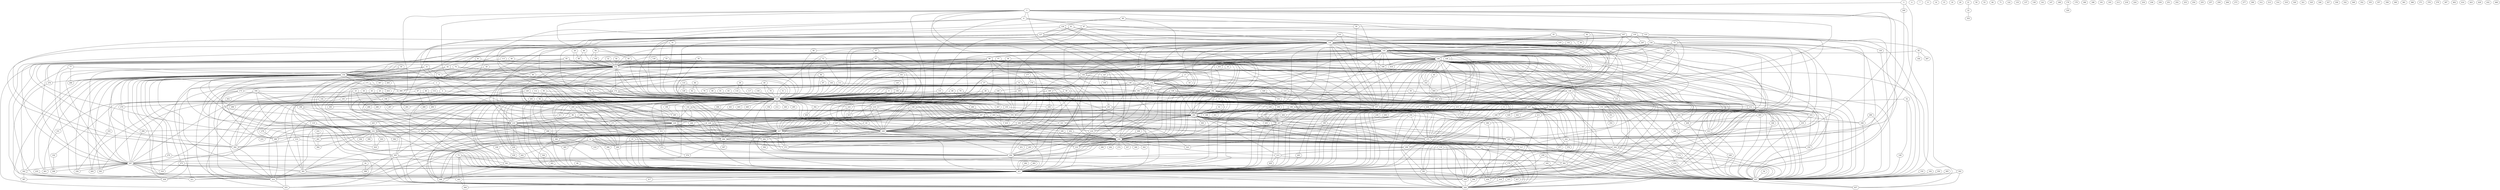 graph {
	0 -- 185
	0 -- 226
	0 -- 227
	1 -- 2
	1 -- 407
	2 -- 185
	2 -- 407
	3 -- 5
	3 -- 240
	3 -- 242
	4
	5 -- 6
	5 -- 60
	5 -- 107
	5 -- 158
	5 -- 219
	5 -- 221
	5 -- 226
	5 -- 227
	5 -- 242
	5 -- 244
	5 -- 373
	5 -- 407
	5 -- 425
	6 -- 67
	6 -- 98
	6 -- 144
	6 -- 146
	6 -- 226
	6 -- 227
	7
	8
	9 -- 298
	9 -- 299
	9 -- 385
	9 -- 386
	9 -- 407
	9 -- 448
	9 -- 450
	10 -- 298
	10 -- 299
	10 -- 407
	11 -- 248
	12 -- 111
	12 -- 152
	12 -- 185
	12 -- 230
	13 -- 201
	13 -- 204
	13 -- 375
	14
	15
	16 -- 17
	17 -- 18
	17 -- 175
	17 -- 181
	19
	20
	21 -- 22
	22 -- 353
	23 -- 101
	23 -- 185
	23 -- 286
	24 -- 102
	24 -- 185
	24 -- 288
	25 -- 104
	25 -- 185
	25 -- 291
	26 -- 185
	26 -- 226
	26 -- 227
	26 -- 391
	27 -- 30
	27 -- 185
	27 -- 226
	27 -- 227
	28 -- 75
	28 -- 185
	29 -- 89
	29 -- 152
	30 -- 185
	30 -- 211
	31 -- 75
	31 -- 154
	31 -- 185
	31 -- 297
	32 -- 152
	33 -- 165
	33 -- 185
	33 -- 370
	34 -- 398
	34 -- 436
	35 -- 36
	35 -- 144
	35 -- 146
	37 -- 43
	37 -- 87
	37 -- 152
	38 -- 152
	38 -- 226
	38 -- 227
	38 -- 426
	39 -- 116
	39 -- 185
	40 -- 76
	40 -- 78
	40 -- 185
	41 -- 42
	41 -- 185
	42 -- 154
	42 -- 185
	42 -- 395
	43 -- 226
	43 -- 227
	44 -- 154
	44 -- 185
	44 -- 296
	44 -- 297
	45 -- 103
	45 -- 185
	45 -- 287
	46 -- 106
	46 -- 185
	46 -- 290
	47 -- 105
	47 -- 185
	47 -- 289
	48 -- 152
	48 -- 421
	49 -- 185
	49 -- 260
	50
	51 -- 185
	52 -- 149
	52 -- 153
	52 -- 425
	53
	54 -- 425
	55 -- 152
	55 -- 216
	56 -- 152
	56 -- 185
	56 -- 249
	57 -- 152
	57 -- 197
	58 -- 152
	59 -- 123
	59 -- 197
	59 -- 364
	60 -- 152
	60 -- 185
	61 -- 123
	61 -- 127
	61 -- 131
	61 -- 204
	62 -- 204
	63 -- 185
	63 -- 412
	64
	65 -- 163
	65 -- 407
	66 -- 407
	67 -- 90
	67 -- 107
	67 -- 144
	67 -- 146
	67 -- 226
	67 -- 227
	68 -- 185
	69 -- 124
	69 -- 185
	69 -- 204
	69 -- 207
	70 -- 185
	70 -- 372
	71
	72 -- 145
	72 -- 146
	72 -- 347
	72 -- 348
	72 -- 425
	73 -- 341
	73 -- 382
	73 -- 407
	73 -- 443
	73 -- 444
	74 -- 99
	74 -- 154
	74 -- 185
	74 -- 297
	77 -- 154
	77 -- 269
	77 -- 342
	78 -- 185
	79 -- 155
	79 -- 185
	80 -- 82
	80 -- 185
	81 -- 185
	82 -- 185
	83 -- 185
	84 -- 100
	84 -- 152
	84 -- 185
	85 -- 88
	85 -- 164
	85 -- 267
	86 -- 89
	86 -- 152
	87 -- 152
	87 -- 185
	87 -- 200
	87 -- 210
	87 -- 220
	87 -- 230
	88 -- 108
	88 -- 115
	88 -- 152
	88 -- 185
	88 -- 197
	88 -- 206
	88 -- 207
	88 -- 216
	88 -- 226
	88 -- 227
	88 -- 228
	88 -- 229
	88 -- 230
	88 -- 276
	88 -- 281
	88 -- 388
	88 -- 394
	88 -- 408
	88 -- 435
	89 -- 152
	90 -- 185
	91 -- 145
	91 -- 185
	91 -- 407
	92 -- 144
	92 -- 146
	92 -- 302
	93 -- 94
	93 -- 185
	93 -- 407
	94 -- 407
	95 -- 152
	95 -- 154
	95 -- 219
	95 -- 413
	96 -- 97
	96 -- 143
	96 -- 185
	96 -- 407
	97 -- 185
	98 -- 219
	98 -- 226
	98 -- 227
	98 -- 426
	99 -- 185
	100 -- 152
	101 -- 401
	102 -- 308
	103 -- 336
	104 -- 279
	105 -- 400
	106 -- 393
	107 -- 144
	107 -- 146
	107 -- 359
	107 -- 407
	107 -- 427
	108 -- 204
	108 -- 226
	108 -- 227
	108 -- 268
	109 -- 265
	109 -- 416
	109 -- 431
	110 -- 128
	110 -- 185
	110 -- 230
	111 -- 129
	111 -- 185
	111 -- 230
	112 -- 185
	112 -- 261
	113 -- 152
	113 -- 435
	114 -- 119
	114 -- 185
	115 -- 170
	115 -- 185
	115 -- 204
	116 -- 185
	117 -- 185
	118 -- 315
	118 -- 425
	118 -- 426
	119 -- 232
	119 -- 384
	120 -- 156
	121 -- 144
	121 -- 146
	121 -- 197
	121 -- 407
	122
	123 -- 130
	123 -- 134
	123 -- 364
	123 -- 425
	124 -- 127
	124 -- 185
	124 -- 204
	124 -- 207
	125 -- 145
	125 -- 407
	126 -- 142
	126 -- 185
	126 -- 219
	126 -- 230
	126 -- 331
	126 -- 334
	126 -- 375
	127 -- 142
	127 -- 144
	127 -- 146
	127 -- 185
	127 -- 204
	127 -- 219
	127 -- 228
	127 -- 229
	127 -- 230
	127 -- 247
	127 -- 375
	127 -- 407
	127 -- 440
	128 -- 185
	129 -- 185
	129 -- 448
	130 -- 425
	131 -- 185
	131 -- 187
	132 -- 145
	132 -- 407
	133
	134 -- 145
	134 -- 146
	134 -- 166
	134 -- 185
	134 -- 204
	134 -- 298
	134 -- 382
	134 -- 405
	134 -- 425
	135 -- 144
	135 -- 146
	135 -- 185
	135 -- 204
	135 -- 247
	135 -- 375
	135 -- 407
	135 -- 425
	136 -- 140
	136 -- 183
	136 -- 185
	136 -- 204
	137
	138
	139 -- 152
	139 -- 185
	140 -- 185
	140 -- 447
	141
	142 -- 204
	142 -- 228
	142 -- 229
	142 -- 348
	142 -- 407
	143 -- 156
	143 -- 185
	143 -- 407
	144 -- 145
	144 -- 148
	144 -- 151
	144 -- 152
	144 -- 153
	144 -- 154
	144 -- 157
	144 -- 158
	144 -- 163
	144 -- 166
	144 -- 175
	144 -- 182
	144 -- 183
	144 -- 185
	144 -- 197
	144 -- 201
	144 -- 204
	144 -- 205
	144 -- 207
	144 -- 210
	144 -- 230
	144 -- 237
	144 -- 243
	144 -- 244
	144 -- 284
	144 -- 299
	144 -- 305
	144 -- 310
	144 -- 322
	144 -- 333
	144 -- 369
	144 -- 372
	144 -- 375
	144 -- 407
	144 -- 408
	144 -- 416
	144 -- 421
	144 -- 426
	144 -- 430
	144 -- 431
	144 -- 450
	145 -- 146
	145 -- 154
	145 -- 157
	145 -- 158
	145 -- 163
	145 -- 166
	145 -- 175
	145 -- 182
	145 -- 185
	145 -- 195
	145 -- 199
	145 -- 204
	145 -- 207
	145 -- 230
	145 -- 245
	145 -- 294
	145 -- 297
	145 -- 298
	145 -- 299
	145 -- 347
	145 -- 364
	145 -- 404
	145 -- 407
	145 -- 412
	145 -- 413
	145 -- 418
	145 -- 425
	146 -- 148
	146 -- 151
	146 -- 152
	146 -- 153
	146 -- 154
	146 -- 157
	146 -- 158
	146 -- 163
	146 -- 166
	146 -- 172
	146 -- 175
	146 -- 182
	146 -- 183
	146 -- 185
	146 -- 195
	146 -- 196
	146 -- 197
	146 -- 199
	146 -- 201
	146 -- 204
	146 -- 205
	146 -- 207
	146 -- 210
	146 -- 215
	146 -- 230
	146 -- 237
	146 -- 243
	146 -- 244
	146 -- 245
	146 -- 272
	146 -- 284
	146 -- 294
	146 -- 297
	146 -- 299
	146 -- 305
	146 -- 310
	146 -- 322
	146 -- 333
	146 -- 347
	146 -- 369
	146 -- 372
	146 -- 375
	146 -- 407
	146 -- 408
	146 -- 412
	146 -- 413
	146 -- 416
	146 -- 418
	146 -- 421
	146 -- 425
	146 -- 426
	146 -- 430
	146 -- 431
	146 -- 437
	146 -- 450
	147
	148 -- 151
	148 -- 153
	148 -- 185
	148 -- 322
	148 -- 351
	148 -- 411
	148 -- 428
	149 -- 425
	150 -- 425
	151 -- 317
	152 -- 154
	152 -- 167
	152 -- 172
	152 -- 173
	152 -- 185
	152 -- 204
	152 -- 207
	152 -- 216
	152 -- 219
	152 -- 226
	152 -- 227
	152 -- 228
	152 -- 229
	152 -- 230
	152 -- 232
	152 -- 243
	152 -- 281
	152 -- 285
	152 -- 305
	152 -- 310
	152 -- 369
	152 -- 388
	152 -- 389
	152 -- 391
	152 -- 406
	152 -- 407
	152 -- 413
	152 -- 420
	152 -- 421
	152 -- 426
	153 -- 204
	153 -- 207
	153 -- 230
	153 -- 244
	153 -- 351
	153 -- 354
	153 -- 407
	153 -- 425
	154 -- 175
	154 -- 183
	154 -- 185
	154 -- 219
	154 -- 226
	154 -- 227
	154 -- 263
	154 -- 266
	154 -- 269
	154 -- 270
	154 -- 275
	154 -- 276
	154 -- 279
	154 -- 294
	154 -- 297
	154 -- 308
	154 -- 316
	154 -- 336
	154 -- 342
	154 -- 367
	154 -- 369
	154 -- 381
	154 -- 387
	154 -- 391
	154 -- 393
	154 -- 400
	154 -- 401
	154 -- 407
	154 -- 408
	154 -- 413
	154 -- 425
	154 -- 433
	154 -- 434
	154 -- 436
	155 -- 271
	155 -- 272
	156 -- 185
	156 -- 226
	156 -- 227
	156 -- 407
	156 -- 416
	157 -- 158
	157 -- 373
	158 -- 160
	158 -- 163
	158 -- 185
	158 -- 230
	159 -- 185
	160 -- 185
	160 -- 230
	160 -- 258
	160 -- 294
	161 -- 163
	161 -- 185
	161 -- 392
	162 -- 425
	163 -- 404
	165 -- 185
	165 -- 370
	166 -- 167
	166 -- 430
	167 -- 169
	168
	170 -- 381
	170 -- 426
	171 -- 172
	171 -- 173
	171 -- 433
	172 -- 174
	172 -- 185
	172 -- 284
	172 -- 364
	172 -- 425
	172 -- 434
	173 -- 185
	173 -- 284
	173 -- 364
	173 -- 434
	174 -- 425
	175 -- 181
	175 -- 182
	175 -- 183
	175 -- 185
	175 -- 187
	175 -- 197
	175 -- 248
	175 -- 294
	175 -- 297
	175 -- 301
	175 -- 407
	175 -- 425
	175 -- 434
	175 -- 436
	176 -- 329
	177 -- 178
	178 -- 181
	178 -- 185
	179
	180
	181 -- 185
	181 -- 248
	182 -- 185
	182 -- 187
	182 -- 204
	182 -- 228
	182 -- 229
	182 -- 230
	182 -- 245
	182 -- 309
	182 -- 382
	182 -- 425
	183 -- 185
	183 -- 204
	183 -- 294
	183 -- 297
	183 -- 346
	183 -- 407
	184 -- 185
	184 -- 186
	184 -- 232
	184 -- 233
	184 -- 305
	184 -- 452
	185 -- 186
	185 -- 187
	185 -- 189
	185 -- 190
	185 -- 194
	185 -- 196
	185 -- 197
	185 -- 200
	185 -- 201
	185 -- 202
	185 -- 203
	185 -- 204
	185 -- 206
	185 -- 207
	185 -- 209
	185 -- 210
	185 -- 212
	185 -- 214
	185 -- 215
	185 -- 216
	185 -- 219
	185 -- 220
	185 -- 225
	185 -- 226
	185 -- 227
	185 -- 228
	185 -- 229
	185 -- 230
	185 -- 232
	185 -- 237
	185 -- 238
	185 -- 242
	185 -- 245
	185 -- 246
	185 -- 258
	185 -- 260
	185 -- 268
	185 -- 271
	185 -- 272
	185 -- 278
	185 -- 284
	185 -- 285
	185 -- 286
	185 -- 287
	185 -- 288
	185 -- 289
	185 -- 290
	185 -- 291
	185 -- 292
	185 -- 293
	185 -- 294
	185 -- 295
	185 -- 296
	185 -- 297
	185 -- 298
	185 -- 299
	185 -- 301
	185 -- 305
	185 -- 306
	185 -- 309
	185 -- 310
	185 -- 311
	185 -- 316
	185 -- 317
	185 -- 318
	185 -- 322
	185 -- 323
	185 -- 333
	185 -- 334
	185 -- 335
	185 -- 338
	185 -- 341
	185 -- 344
	185 -- 345
	185 -- 346
	185 -- 362
	185 -- 364
	185 -- 368
	185 -- 370
	185 -- 372
	185 -- 375
	185 -- 380
	185 -- 381
	185 -- 382
	185 -- 383
	185 -- 385
	185 -- 386
	185 -- 388
	185 -- 391
	185 -- 392
	185 -- 395
	185 -- 403
	185 -- 407
	185 -- 408
	185 -- 409
	185 -- 410
	185 -- 411
	185 -- 412
	185 -- 415
	185 -- 416
	185 -- 419
	185 -- 425
	185 -- 426
	185 -- 428
	185 -- 430
	185 -- 434
	185 -- 435
	185 -- 437
	185 -- 438
	185 -- 439
	185 -- 441
	185 -- 442
	185 -- 445
	185 -- 447
	185 -- 448
	185 -- 449
	185 -- 450
	185 -- 451
	186 -- 232
	186 -- 370
	186 -- 424
	187 -- 226
	187 -- 227
	187 -- 228
	187 -- 229
	187 -- 230
	187 -- 245
	187 -- 407
	188
	189 -- 230
	190 -- 285
	191
	192 -- 219
	192 -- 375
	192 -- 381
	192 -- 390
	192 -- 426
	193
	195 -- 197
	195 -- 199
	195 -- 425
	196 -- 204
	196 -- 207
	196 -- 230
	196 -- 425
	197 -- 204
	197 -- 207
	197 -- 230
	197 -- 364
	197 -- 407
	197 -- 408
	197 -- 425
	198 -- 226
	198 -- 227
	198 -- 407
	199 -- 216
	199 -- 407
	199 -- 425
	200 -- 209
	200 -- 219
	200 -- 230
	201 -- 204
	201 -- 219
	201 -- 407
	202 -- 230
	203 -- 221
	203 -- 232
	203 -- 425
	204 -- 205
	204 -- 206
	204 -- 207
	204 -- 216
	204 -- 226
	204 -- 227
	204 -- 228
	204 -- 229
	204 -- 230
	204 -- 244
	204 -- 245
	204 -- 281
	204 -- 303
	204 -- 310
	204 -- 315
	204 -- 346
	204 -- 348
	204 -- 363
	204 -- 407
	204 -- 408
	204 -- 425
	204 -- 426
	204 -- 435
	204 -- 440
	205 -- 407
	206 -- 216
	206 -- 226
	206 -- 227
	206 -- 407
	207 -- 226
	207 -- 227
	207 -- 230
	207 -- 244
	207 -- 245
	207 -- 310
	207 -- 315
	207 -- 407
	207 -- 425
	207 -- 426
	208 -- 230
	209 -- 219
	209 -- 271
	209 -- 299
	210 -- 226
	210 -- 227
	210 -- 230
	210 -- 415
	211 -- 390
	211 -- 426
	213
	214 -- 364
	214 -- 381
	214 -- 408
	215 -- 272
	215 -- 407
	215 -- 425
	216 -- 310
	216 -- 407
	217 -- 226
	217 -- 227
	217 -- 231
	218
	219 -- 230
	219 -- 266
	219 -- 268
	219 -- 297
	219 -- 375
	219 -- 407
	219 -- 413
	219 -- 426
	219 -- 438
	220 -- 230
	220 -- 407
	220 -- 415
	221 -- 232
	221 -- 425
	222 -- 281
	223 -- 426
	224
	225 -- 232
	226 -- 230
	226 -- 242
	226 -- 245
	226 -- 284
	226 -- 292
	226 -- 294
	226 -- 373
	226 -- 380
	226 -- 381
	226 -- 388
	226 -- 407
	226 -- 408
	226 -- 434
	226 -- 435
	227 -- 230
	227 -- 242
	227 -- 245
	227 -- 284
	227 -- 292
	227 -- 294
	227 -- 373
	227 -- 380
	227 -- 381
	227 -- 388
	227 -- 407
	227 -- 408
	227 -- 434
	227 -- 435
	228 -- 230
	228 -- 232
	228 -- 284
	228 -- 292
	228 -- 294
	228 -- 373
	228 -- 388
	228 -- 407
	228 -- 434
	228 -- 448
	229 -- 230
	229 -- 232
	229 -- 284
	229 -- 292
	229 -- 294
	229 -- 373
	229 -- 388
	229 -- 407
	229 -- 434
	229 -- 448
	230 -- 244
	230 -- 262
	230 -- 274
	230 -- 293
	230 -- 294
	230 -- 299
	230 -- 303
	230 -- 310
	230 -- 315
	230 -- 317
	230 -- 318
	230 -- 323
	230 -- 334
	230 -- 337
	230 -- 338
	230 -- 340
	230 -- 341
	230 -- 343
	230 -- 364
	230 -- 386
	230 -- 396
	230 -- 407
	230 -- 426
	230 -- 438
	230 -- 448
	230 -- 450
	230 -- 451
	232 -- 233
	232 -- 281
	232 -- 304
	232 -- 362
	232 -- 375
	232 -- 380
	232 -- 381
	232 -- 384
	232 -- 399
	232 -- 422
	232 -- 424
	232 -- 425
	234
	235 -- 443
	236
	237 -- 239
	237 -- 242
	237 -- 243
	237 -- 248
	237 -- 256
	237 -- 333
	237 -- 368
	237 -- 377
	237 -- 378
	237 -- 409
	237 -- 411
	237 -- 425
	237 -- 428
	237 -- 442
	238 -- 241
	238 -- 242
	240 -- 242
	242 -- 377
	242 -- 378
	242 -- 425
	243 -- 406
	243 -- 450
	244 -- 407
	244 -- 425
	245 -- 425
	247 -- 375
	249 -- 425
	250
	251
	252
	253
	254
	255
	257
	258 -- 294
	259
	260 -- 407
	264
	265 -- 407
	266 -- 297
	268 -- 407
	270 -- 297
	270 -- 426
	271 -- 299
	272 -- 407
	272 -- 425
	273
	275 -- 387
	275 -- 391
	276 -- 436
	277
	278 -- 388
	279 -- 297
	280 -- 348
	280 -- 425
	281 -- 384
	282 -- 407
	283 -- 407
	284 -- 307
	284 -- 372
	284 -- 373
	284 -- 374
	284 -- 425
	292 -- 294
	292 -- 356
	293 -- 294
	294 -- 297
	294 -- 407
	294 -- 425
	297 -- 308
	297 -- 316
	297 -- 336
	297 -- 342
	297 -- 381
	297 -- 391
	297 -- 393
	297 -- 400
	297 -- 401
	297 -- 407
	297 -- 408
	297 -- 425
	298 -- 407
	298 -- 425
	299 -- 407
	300
	301 -- 364
	301 -- 407
	302 -- 425
	302 -- 437
	303 -- 315
	303 -- 425
	303 -- 426
	305 -- 398
	305 -- 407
	305 -- 408
	305 -- 421
	305 -- 426
	309 -- 407
	310 -- 407
	311 -- 372
	312
	313
	314
	315 -- 407
	315 -- 420
	315 -- 426
	317 -- 450
	319
	320
	321
	322 -- 323
	322 -- 324
	322 -- 428
	325
	326
	327
	328 -- 331
	330
	332
	333 -- 334
	333 -- 335
	334 -- 425
	335 -- 425
	338 -- 341
	339 -- 382
	339 -- 407
	341 -- 407
	341 -- 448
	342 -- 387
	342 -- 436
	344 -- 407
	345 -- 407
	345 -- 425
	346 -- 425
	348 -- 425
	349
	350 -- 425
	351 -- 354
	352
	355
	357
	358
	359 -- 407
	360
	361
	364 -- 434
	365 -- 425
	366
	367 -- 369
	369 -- 407
	370 -- 375
	370 -- 410
	371
	372 -- 374
	375 -- 407
	375 -- 426
	376
	379
	380 -- 407
	380 -- 417
	381 -- 426
	381 -- 434
	382 -- 407
	382 -- 425
	383 -- 407
	385 -- 407
	386 -- 407
	388 -- 434
	389 -- 425
	390 -- 426
	391 -- 394
	391 -- 426
	392 -- 403
	394 -- 426
	397
	398 -- 421
	402
	405 -- 406
	405 -- 425
	406 -- 425
	407 -- 408
	407 -- 416
	407 -- 417
	407 -- 421
	407 -- 425
	407 -- 426
	407 -- 427
	407 -- 434
	407 -- 436
	407 -- 443
	407 -- 444
	407 -- 448
	407 -- 450
	408 -- 426
	411 -- 438
	412 -- 413
	412 -- 425
	413 -- 425
	414
	416 -- 426
	419 -- 425
	422 -- 424
	423
	425 -- 437
	429
	432
	434 -- 435
	438 -- 439
	438 -- 442
	443 -- 444
	446
}
